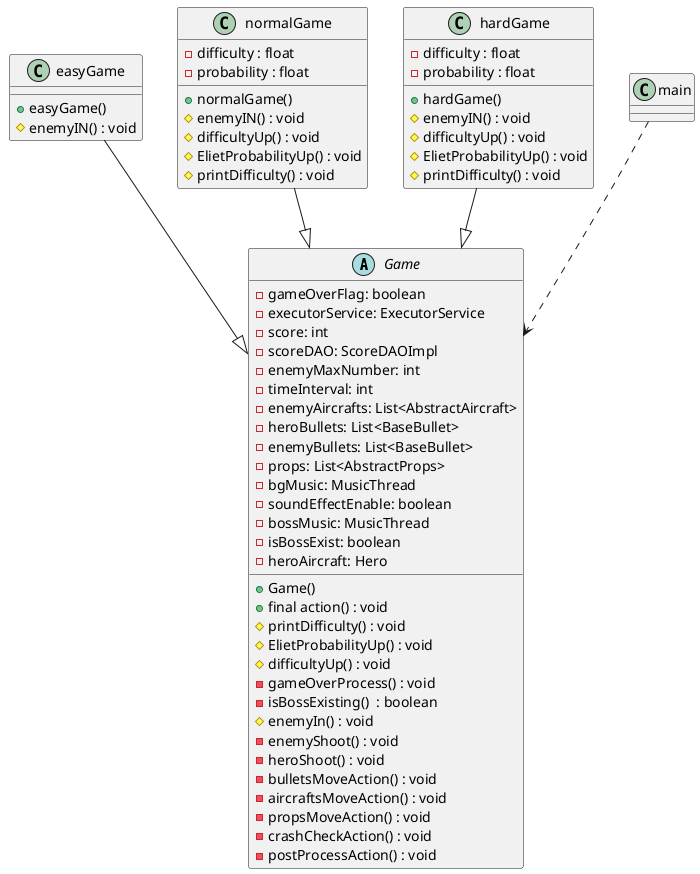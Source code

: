 @startuml
'https://plantuml.com/class-diagram

abstract class Game {
             -gameOverFlag: boolean
             -executorService: ExecutorService
             -score: int
             -scoreDAO: ScoreDAOImpl
             -enemyMaxNumber: int
             -timeInterval: int
             -enemyAircrafts: List<AbstractAircraft>
             -heroBullets: List<BaseBullet>
             -enemyBullets: List<BaseBullet>
             -props: List<AbstractProps>
             -bgMusic: MusicThread
             -soundEffectEnable: boolean
             -bossMusic: MusicThread
             -isBossExist: boolean
             -heroAircraft: Hero
             +Game()
             + final action() : void
             # printDifficulty() : void
             # ElietProbabilityUp() : void
             # difficultyUp() : void
             -gameOverProcess() : void
             -isBossExisting()  : boolean
             #enemyIn() : void
             -enemyShoot() : void
             -heroShoot() : void
             -bulletsMoveAction() : void
             -aircraftsMoveAction() : void
             -propsMoveAction() : void
             -crashCheckAction() : void
             - postProcessAction() : void
         }

class easyGame {

             +easyGame()
             # enemyIN() : void

         }
easyGame --|> Game

class normalGame {
               - difficulty : float
               - probability : float
             +normalGame()
             # enemyIN() : void
             # difficultyUp() : void
             # ElietProbabilityUp() : void
             # printDifficulty() : void

         }
normalGame --|> Game

class hardGame {
               - difficulty : float
               - probability : float
             +hardGame()
             # enemyIN() : void
             # difficultyUp() : void
             # ElietProbabilityUp() : void
             # printDifficulty() : void

         }
hardGame --|> Game

class main
main ..> Game

@enduml